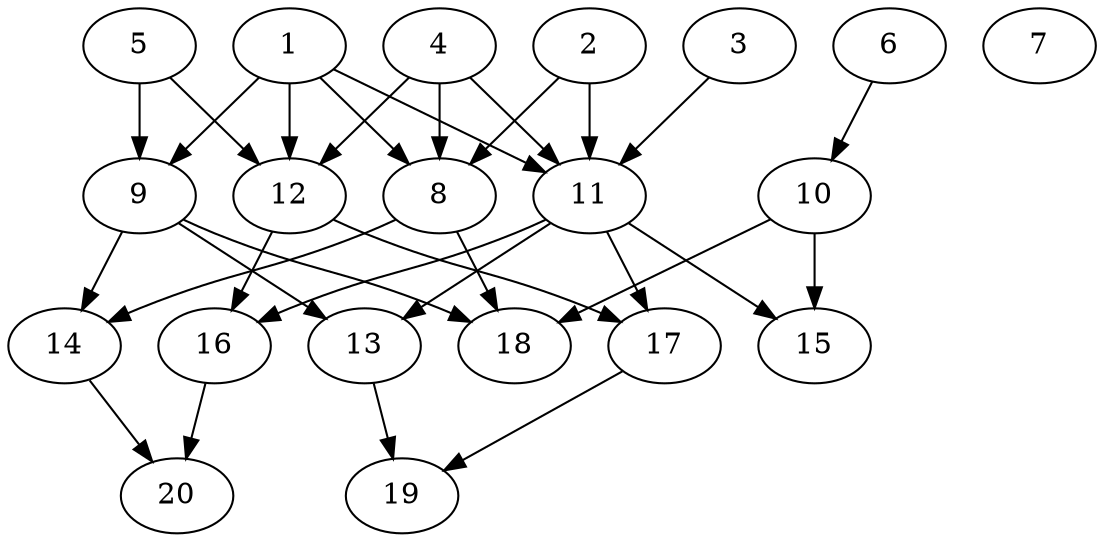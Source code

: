 // DAG automatically generated by daggen at Wed Jul 24 22:02:40 2019
// ./daggen --dot -n 20 --ccr 0.5 --fat 0.6 --regular 0.5 --density 0.5 --mindata 5242880 --maxdata 52428800 
digraph G {
  1 [size="47945728", alpha="0.11", expect_size="23972864"] 
  1 -> 8 [size ="23972864"]
  1 -> 9 [size ="23972864"]
  1 -> 11 [size ="23972864"]
  1 -> 12 [size ="23972864"]
  2 [size="42594304", alpha="0.09", expect_size="21297152"] 
  2 -> 8 [size ="21297152"]
  2 -> 11 [size ="21297152"]
  3 [size="93157376", alpha="0.04", expect_size="46578688"] 
  3 -> 11 [size ="46578688"]
  4 [size="14524416", alpha="0.20", expect_size="7262208"] 
  4 -> 8 [size ="7262208"]
  4 -> 11 [size ="7262208"]
  4 -> 12 [size ="7262208"]
  5 [size="95803392", alpha="0.03", expect_size="47901696"] 
  5 -> 9 [size ="47901696"]
  5 -> 12 [size ="47901696"]
  6 [size="21436416", alpha="0.12", expect_size="10718208"] 
  6 -> 10 [size ="10718208"]
  7 [size="63240192", alpha="0.17", expect_size="31620096"] 
  8 [size="73310208", alpha="0.11", expect_size="36655104"] 
  8 -> 14 [size ="36655104"]
  8 -> 18 [size ="36655104"]
  9 [size="21471232", alpha="0.12", expect_size="10735616"] 
  9 -> 13 [size ="10735616"]
  9 -> 14 [size ="10735616"]
  9 -> 18 [size ="10735616"]
  10 [size="98920448", alpha="0.03", expect_size="49460224"] 
  10 -> 15 [size ="49460224"]
  10 -> 18 [size ="49460224"]
  11 [size="13406208", alpha="0.01", expect_size="6703104"] 
  11 -> 13 [size ="6703104"]
  11 -> 15 [size ="6703104"]
  11 -> 16 [size ="6703104"]
  11 -> 17 [size ="6703104"]
  12 [size="64372736", alpha="0.09", expect_size="32186368"] 
  12 -> 16 [size ="32186368"]
  12 -> 17 [size ="32186368"]
  13 [size="11165696", alpha="0.16", expect_size="5582848"] 
  13 -> 19 [size ="5582848"]
  14 [size="30275584", alpha="0.04", expect_size="15137792"] 
  14 -> 20 [size ="15137792"]
  15 [size="29052928", alpha="0.14", expect_size="14526464"] 
  16 [size="42070016", alpha="0.13", expect_size="21035008"] 
  16 -> 20 [size ="21035008"]
  17 [size="98738176", alpha="0.09", expect_size="49369088"] 
  17 -> 19 [size ="49369088"]
  18 [size="83363840", alpha="0.20", expect_size="41681920"] 
  19 [size="41728000", alpha="0.04", expect_size="20864000"] 
  20 [size="97034240", alpha="0.18", expect_size="48517120"] 
}
